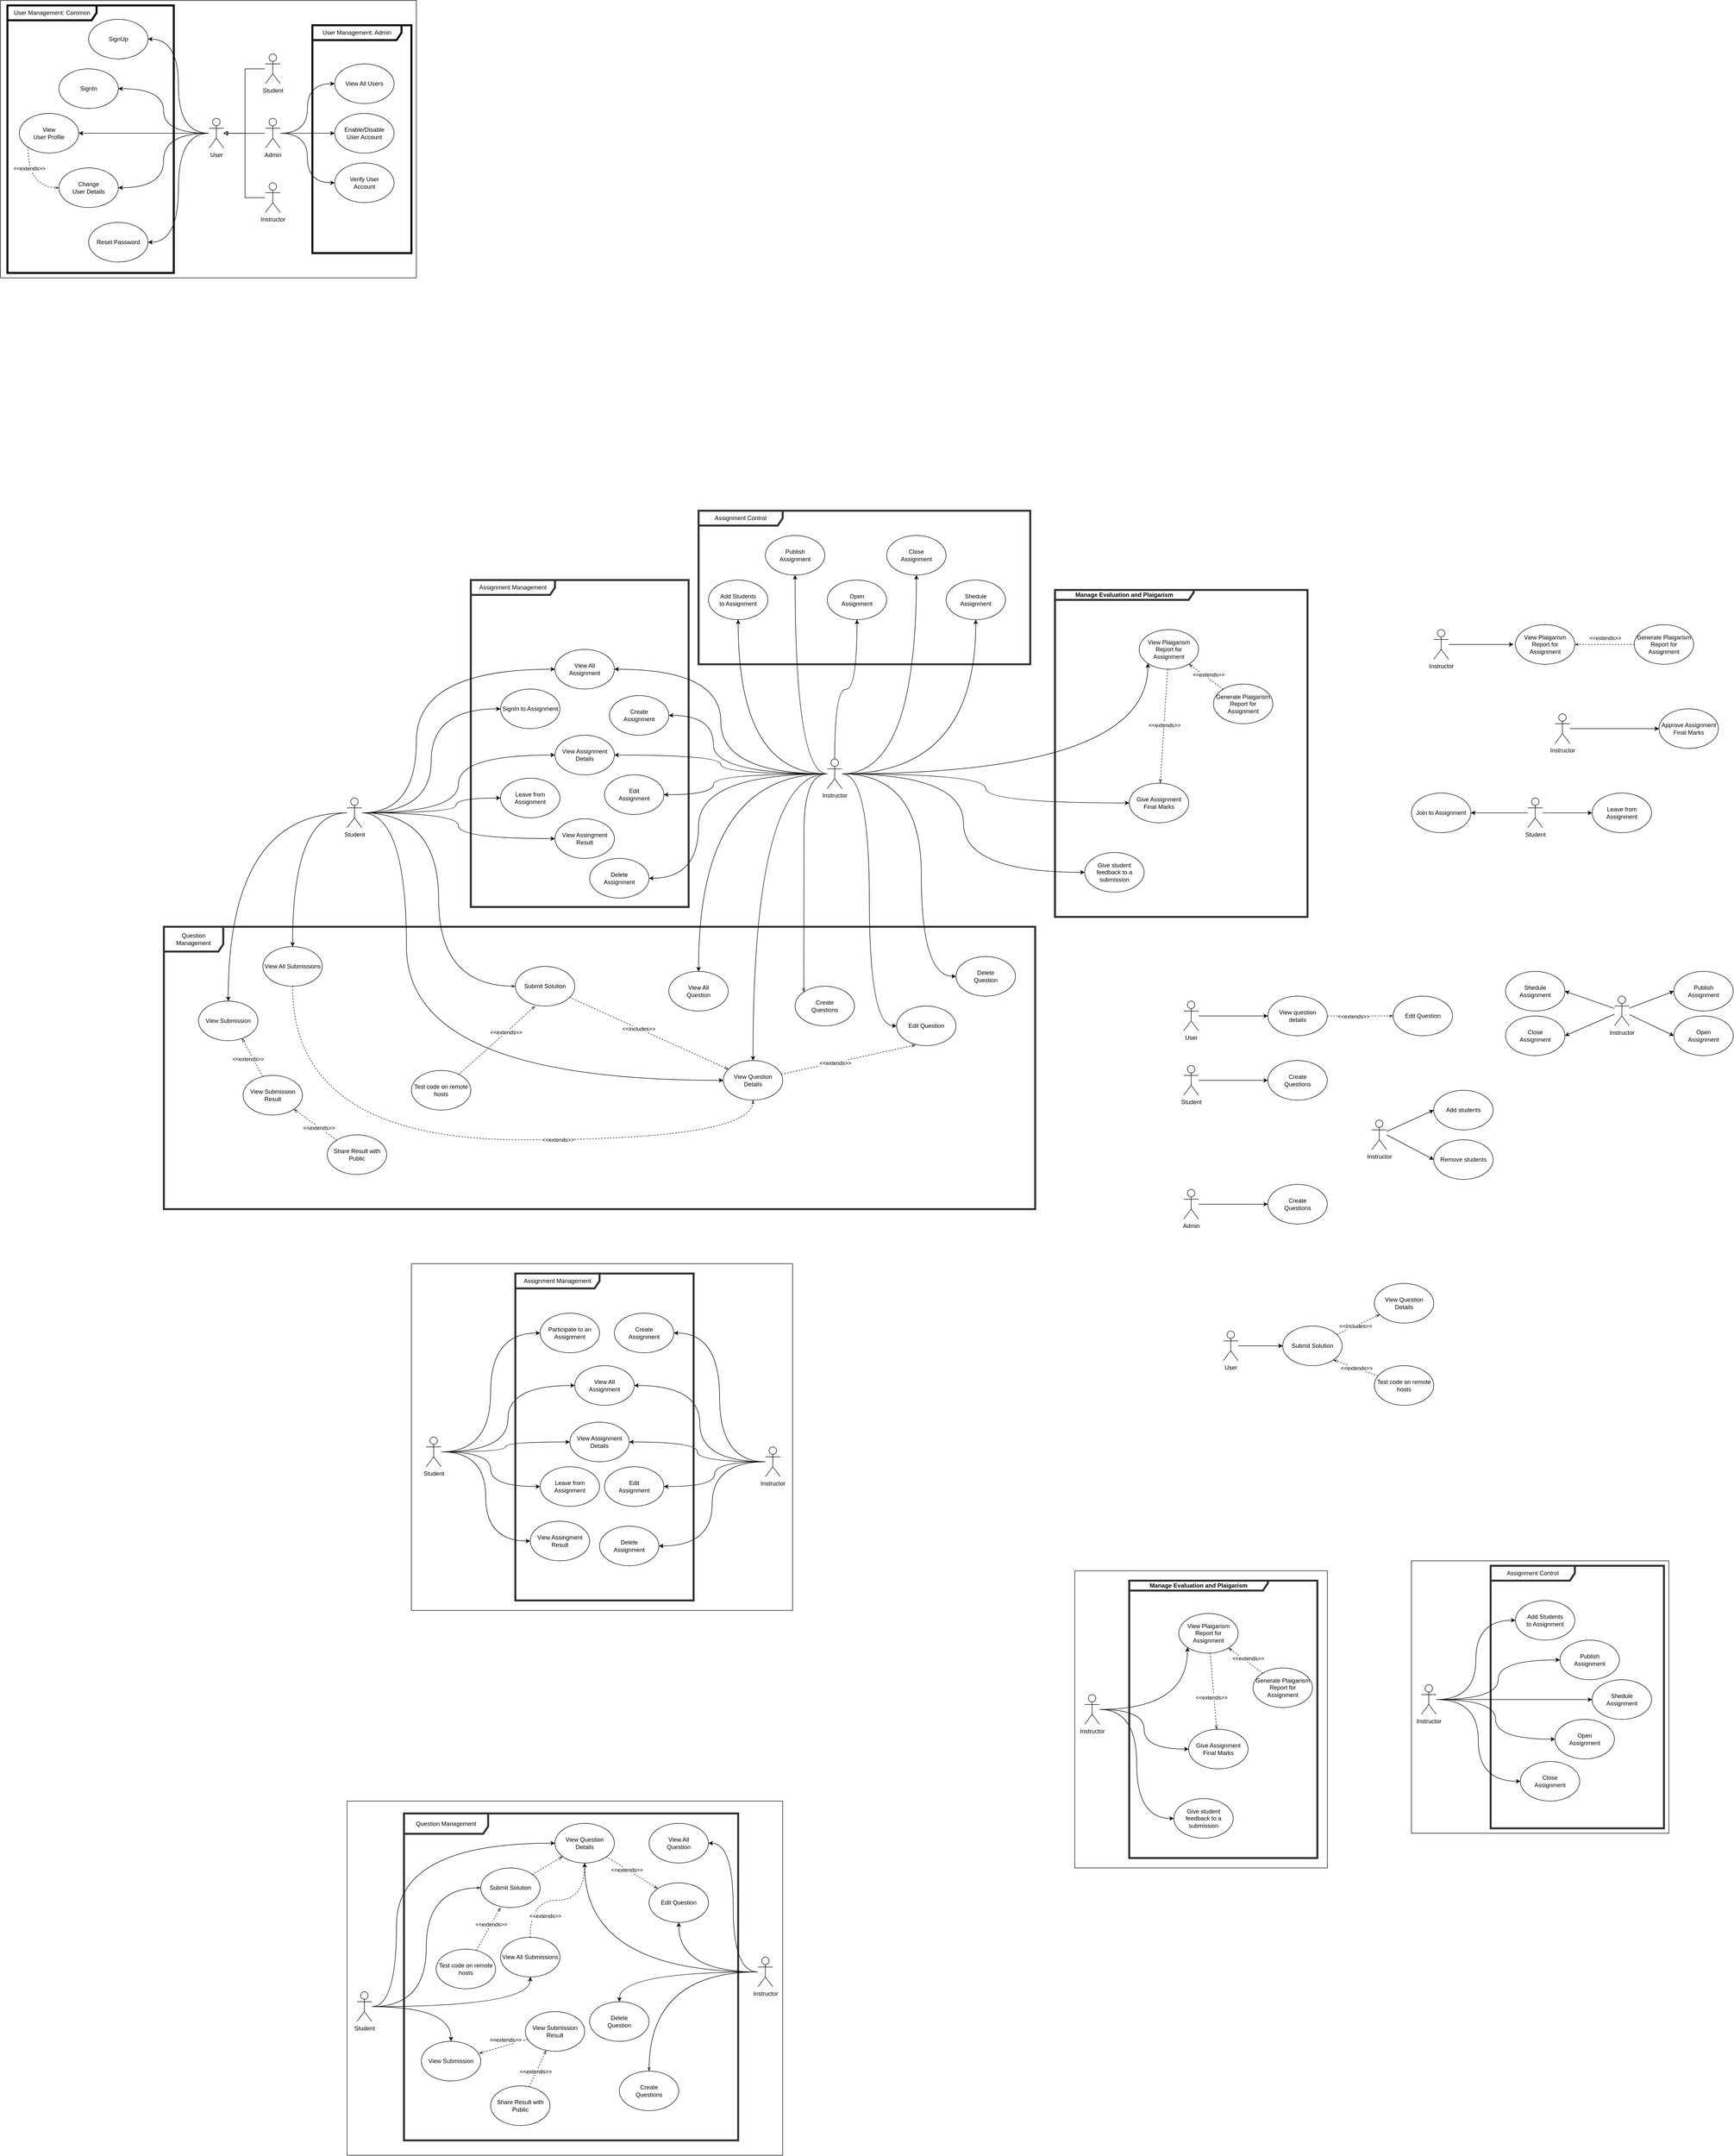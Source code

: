 <mxfile version="14.6.13" type="device"><diagram id="3cUGU1u6pG_o_R58JLAc" name="v1"><mxGraphModel dx="2905" dy="3509" grid="1" gridSize="10" guides="1" tooltips="1" connect="1" arrows="1" fold="1" page="1" pageScale="1" pageWidth="1169" pageHeight="827" math="0" shadow="0"><root><mxCell id="0"/><mxCell id="1" parent="0"/><mxCell id="JEPnBaXlhwpyNHd7x5I1-158" value="&lt;b&gt;Manage Evaluation and Plaigarism&lt;/b&gt;" style="shape=umlFrame;whiteSpace=wrap;html=1;width=280;height=20;strokeWidth=4;swimlaneFillColor=none;strokeColor=#333333;" parent="1" vertex="1"><mxGeometry x="1110" y="-1160" width="510" height="660" as="geometry"/></mxCell><mxCell id="JEPnBaXlhwpyNHd7x5I1-150" value="Assignment Management" style="shape=umlFrame;whiteSpace=wrap;html=1;width=170;height=30;strokeWidth=4;swimlaneFillColor=none;strokeColor=#333333;" parent="1" vertex="1"><mxGeometry x="-70" y="-1180" width="440" height="660" as="geometry"/></mxCell><mxCell id="JEPnBaXlhwpyNHd7x5I1-153" value="Assignment Control" style="shape=umlFrame;whiteSpace=wrap;html=1;width=170;height=30;strokeWidth=4;swimlaneFillColor=none;strokeColor=#333333;fillColor=none;" parent="1" vertex="1"><mxGeometry x="390" y="-1320" width="670" height="310" as="geometry"/></mxCell><mxCell id="JEPnBaXlhwpyNHd7x5I1-149" value="Question Management" style="shape=umlFrame;whiteSpace=wrap;html=1;width=120;height=50;strokeWidth=4;swimlaneFillColor=none;strokeColor=#333333;" parent="1" vertex="1"><mxGeometry x="-690" y="-480" width="1760" height="570" as="geometry"/></mxCell><mxCell id="4" value="Student" style="shape=umlActor;verticalLabelPosition=bottom;verticalAlign=top;html=1;outlineConnect=0;" parent="1" vertex="1"><mxGeometry x="-320" y="-740" width="30" height="60" as="geometry"/></mxCell><mxCell id="7" value="Instructor" style="shape=umlActor;verticalLabelPosition=bottom;verticalAlign=top;html=1;outlineConnect=0;" parent="1" vertex="1"><mxGeometry x="650" y="-818.75" width="30" height="60" as="geometry"/></mxCell><mxCell id="9" value="Create&lt;br&gt;Assignment" style="ellipse;whiteSpace=wrap;html=1;" parent="1" vertex="1"><mxGeometry x="210" y="-946.75" width="120" height="80" as="geometry"/></mxCell><mxCell id="JEPnBaXlhwpyNHd7x5I1-116" style="edgeStyle=orthogonalEdgeStyle;curved=1;rounded=0;orthogonalLoop=1;jettySize=auto;html=1;entryX=1;entryY=0.5;entryDx=0;entryDy=0;" parent="1" source="7" target="9" edge="1"><mxGeometry x="-690" y="-1320" as="geometry"><Array as="points"><mxPoint x="420" y="-789"/><mxPoint x="420" y="-907"/></Array></mxGeometry></mxCell><mxCell id="11" value="Edit&lt;br&gt;Assignment" style="ellipse;whiteSpace=wrap;html=1;" parent="1" vertex="1"><mxGeometry x="200" y="-786.75" width="120" height="80" as="geometry"/></mxCell><mxCell id="JEPnBaXlhwpyNHd7x5I1-122" style="edgeStyle=orthogonalEdgeStyle;curved=1;rounded=0;orthogonalLoop=1;jettySize=auto;html=1;entryX=1;entryY=0.5;entryDx=0;entryDy=0;" parent="1" source="7" target="11" edge="1"><mxGeometry x="-690" y="-1320" as="geometry"><Array as="points"><mxPoint x="420" y="-789"/><mxPoint x="420" y="-747"/></Array></mxGeometry></mxCell><mxCell id="12" value="Create&lt;br&gt;Questions" style="ellipse;whiteSpace=wrap;html=1;" parent="1" vertex="1"><mxGeometry x="585" y="-360" width="120" height="80" as="geometry"/></mxCell><mxCell id="JEPnBaXlhwpyNHd7x5I1-145" style="edgeStyle=orthogonalEdgeStyle;curved=1;rounded=0;orthogonalLoop=1;jettySize=auto;html=1;entryX=0;entryY=0;entryDx=0;entryDy=0;endArrow=openThin;endFill=0;" parent="1" source="7" target="12" edge="1"><mxGeometry x="-690" y="-1320" as="geometry"><Array as="points"><mxPoint x="603" y="-789"/><mxPoint x="603" y="-559"/></Array></mxGeometry></mxCell><mxCell id="13" value="Edit Question" style="ellipse;whiteSpace=wrap;html=1;" parent="1" vertex="1"><mxGeometry x="790" y="-320" width="120" height="80" as="geometry"/></mxCell><mxCell id="JEPnBaXlhwpyNHd7x5I1-108" style="edgeStyle=orthogonalEdgeStyle;curved=1;rounded=0;orthogonalLoop=1;jettySize=auto;html=1;entryX=0;entryY=0.5;entryDx=0;entryDy=0;" parent="1" source="7" target="13" edge="1"><mxGeometry x="-690" y="-1320" as="geometry"/></mxCell><mxCell id="14" value="Delete&lt;br&gt;Question" style="ellipse;whiteSpace=wrap;html=1;" parent="1" vertex="1"><mxGeometry x="910" y="-420" width="120" height="80" as="geometry"/></mxCell><mxCell id="JEPnBaXlhwpyNHd7x5I1-107" style="rounded=0;orthogonalLoop=1;jettySize=auto;html=1;edgeStyle=orthogonalEdgeStyle;curved=1;" parent="1" source="7" target="14" edge="1"><mxGeometry x="-690" y="-1320" as="geometry"><Array as="points"><mxPoint x="840" y="-789"/><mxPoint x="840" y="-380"/></Array></mxGeometry></mxCell><mxCell id="15" value="Add Students&lt;br&gt;to Assignment" style="ellipse;whiteSpace=wrap;html=1;" parent="1" vertex="1"><mxGeometry x="410" y="-1180" width="120" height="80" as="geometry"/></mxCell><mxCell id="JEPnBaXlhwpyNHd7x5I1-95" style="edgeStyle=orthogonalEdgeStyle;curved=1;rounded=0;orthogonalLoop=1;jettySize=auto;html=1;entryX=0.5;entryY=1;entryDx=0;entryDy=0;" parent="1" source="7" target="15" edge="1"><mxGeometry x="-690" y="-1320" as="geometry"/></mxCell><mxCell id="16" value="Publish&lt;br&gt;Assignment" style="ellipse;whiteSpace=wrap;html=1;" parent="1" vertex="1"><mxGeometry x="525" y="-1270" width="120" height="80" as="geometry"/></mxCell><mxCell id="JEPnBaXlhwpyNHd7x5I1-96" style="edgeStyle=orthogonalEdgeStyle;curved=1;rounded=0;orthogonalLoop=1;jettySize=auto;html=1;entryX=0.5;entryY=1;entryDx=0;entryDy=0;" parent="1" source="7" target="16" edge="1"><mxGeometry x="-690" y="-1320" as="geometry"/></mxCell><mxCell id="17" value="View Assignment Details" style="ellipse;whiteSpace=wrap;html=1;" parent="1" vertex="1"><mxGeometry x="100" y="-866.75" width="120" height="80" as="geometry"/></mxCell><mxCell id="JEPnBaXlhwpyNHd7x5I1-89" style="edgeStyle=orthogonalEdgeStyle;curved=1;rounded=0;orthogonalLoop=1;jettySize=auto;html=1;entryX=0;entryY=0.5;entryDx=0;entryDy=0;" parent="1" source="4" target="17" edge="1"><mxGeometry x="-690" y="-1320" as="geometry"/></mxCell><mxCell id="JEPnBaXlhwpyNHd7x5I1-118" style="edgeStyle=orthogonalEdgeStyle;curved=1;rounded=0;orthogonalLoop=1;jettySize=auto;html=1;entryX=1;entryY=0.5;entryDx=0;entryDy=0;" parent="1" source="7" target="17" edge="1"><mxGeometry x="-690" y="-1320" as="geometry"/></mxCell><mxCell id="18" value="View All&lt;br&gt;Assignment" style="ellipse;whiteSpace=wrap;html=1;" parent="1" vertex="1"><mxGeometry x="100" y="-1040" width="120" height="80" as="geometry"/></mxCell><mxCell id="JEPnBaXlhwpyNHd7x5I1-87" style="edgeStyle=orthogonalEdgeStyle;curved=1;rounded=0;orthogonalLoop=1;jettySize=auto;html=1;entryX=0;entryY=0.5;entryDx=0;entryDy=0;" parent="1" source="4" target="18" edge="1"><mxGeometry x="-690" y="-1320" as="geometry"><Array as="points"><mxPoint x="-180" y="-710"/><mxPoint x="-180" y="-1000"/></Array></mxGeometry></mxCell><mxCell id="JEPnBaXlhwpyNHd7x5I1-117" style="edgeStyle=orthogonalEdgeStyle;curved=1;rounded=0;orthogonalLoop=1;jettySize=auto;html=1;entryX=1;entryY=0.5;entryDx=0;entryDy=0;" parent="1" source="7" target="18" edge="1"><mxGeometry x="-690" y="-1320" as="geometry"/></mxCell><mxCell id="JEPnBaXlhwpyNHd7x5I1-147" style="rounded=0;orthogonalLoop=1;jettySize=auto;html=1;entryX=0.321;entryY=0.982;entryDx=0;entryDy=0;entryPerimeter=0;endArrow=openThin;endFill=0;dashed=1;" parent="1" source="19" target="13" edge="1"><mxGeometry x="-690" y="-1320" as="geometry"/></mxCell><mxCell id="JEPnBaXlhwpyNHd7x5I1-148" value="&amp;lt;&amp;lt;extends&amp;gt;&amp;gt;" style="edgeLabel;html=1;align=center;verticalAlign=middle;resizable=0;points=[];" parent="JEPnBaXlhwpyNHd7x5I1-147" vertex="1" connectable="0"><mxGeometry x="-0.203" y="-1" relative="1" as="geometry"><mxPoint as="offset"/></mxGeometry></mxCell><mxCell id="19" value="View Question&lt;br&gt;Details" style="ellipse;whiteSpace=wrap;html=1;" parent="1" vertex="1"><mxGeometry x="440" y="-210" width="120" height="80" as="geometry"/></mxCell><mxCell id="JEPnBaXlhwpyNHd7x5I1-115" style="rounded=0;orthogonalLoop=1;jettySize=auto;html=1;entryX=0;entryY=0.5;entryDx=0;entryDy=0;edgeStyle=orthogonalEdgeStyle;curved=1;" parent="1" source="4" target="19" edge="1"><mxGeometry x="-690" y="-1320" as="geometry"><Array as="points"><mxPoint x="-200" y="-710"/><mxPoint x="-200" y="-170"/></Array></mxGeometry></mxCell><mxCell id="JEPnBaXlhwpyNHd7x5I1-109" style="edgeStyle=orthogonalEdgeStyle;curved=1;rounded=0;orthogonalLoop=1;jettySize=auto;html=1;" parent="1" source="7" target="19" edge="1"><mxGeometry x="-690" y="-1320" as="geometry"/></mxCell><mxCell id="20" value="View All&lt;br&gt;Question" style="ellipse;whiteSpace=wrap;html=1;" parent="1" vertex="1"><mxGeometry x="330" y="-390" width="120" height="80" as="geometry"/></mxCell><mxCell id="JEPnBaXlhwpyNHd7x5I1-105" style="edgeStyle=orthogonalEdgeStyle;curved=1;rounded=0;orthogonalLoop=1;jettySize=auto;html=1;entryX=0.5;entryY=0;entryDx=0;entryDy=0;" parent="1" source="7" target="20" edge="1"><mxGeometry x="-690" y="-1320" as="geometry"/></mxCell><mxCell id="59" value="Close&lt;br&gt;Assignment" style="ellipse;whiteSpace=wrap;html=1;" parent="1" vertex="1"><mxGeometry x="770" y="-1270" width="120" height="80" as="geometry"/></mxCell><mxCell id="JEPnBaXlhwpyNHd7x5I1-98" style="edgeStyle=orthogonalEdgeStyle;curved=1;rounded=0;orthogonalLoop=1;jettySize=auto;html=1;entryX=0.5;entryY=1;entryDx=0;entryDy=0;" parent="1" source="7" target="59" edge="1"><mxGeometry x="-690" y="-1320" as="geometry"/></mxCell><mxCell id="60" value="Delete&lt;br&gt;Assignment" style="ellipse;whiteSpace=wrap;html=1;" parent="1" vertex="1"><mxGeometry x="170" y="-618" width="120" height="80" as="geometry"/></mxCell><mxCell id="JEPnBaXlhwpyNHd7x5I1-121" style="edgeStyle=orthogonalEdgeStyle;curved=1;rounded=0;orthogonalLoop=1;jettySize=auto;html=1;entryX=1;entryY=0.5;entryDx=0;entryDy=0;" parent="1" source="7" target="60" edge="1"><mxGeometry x="-690" y="-1320" as="geometry"><Array as="points"><mxPoint x="390" y="-789"/><mxPoint x="390" y="-578"/></Array></mxGeometry></mxCell><mxCell id="61" value="Open&lt;br&gt;Assignment" style="ellipse;whiteSpace=wrap;html=1;" parent="1" vertex="1"><mxGeometry x="650" y="-1180" width="120" height="80" as="geometry"/></mxCell><mxCell id="JEPnBaXlhwpyNHd7x5I1-97" style="edgeStyle=orthogonalEdgeStyle;curved=1;rounded=0;orthogonalLoop=1;jettySize=auto;html=1;entryX=0.5;entryY=1;entryDx=0;entryDy=0;" parent="1" source="7" target="61" edge="1"><mxGeometry x="-690" y="-1320" as="geometry"/></mxCell><mxCell id="62" value="Shedule&lt;br&gt;Assignment" style="ellipse;whiteSpace=wrap;html=1;" parent="1" vertex="1"><mxGeometry x="890" y="-1180" width="120" height="80" as="geometry"/></mxCell><mxCell id="JEPnBaXlhwpyNHd7x5I1-99" style="edgeStyle=orthogonalEdgeStyle;curved=1;rounded=0;orthogonalLoop=1;jettySize=auto;html=1;entryX=0.5;entryY=1;entryDx=0;entryDy=0;" parent="1" source="7" target="62" edge="1"><mxGeometry x="-690" y="-1320" as="geometry"/></mxCell><mxCell id="63" value="SignIn to Assignment" style="ellipse;whiteSpace=wrap;html=1;" parent="1" vertex="1"><mxGeometry x="-10" y="-960" width="120" height="80" as="geometry"/></mxCell><mxCell id="JEPnBaXlhwpyNHd7x5I1-88" style="edgeStyle=orthogonalEdgeStyle;curved=1;rounded=0;orthogonalLoop=1;jettySize=auto;html=1;entryX=0;entryY=0.5;entryDx=0;entryDy=0;" parent="1" source="4" target="63" edge="1"><mxGeometry x="-690" y="-1320" as="geometry"/></mxCell><mxCell id="67" value="Leave from Assignment" style="ellipse;whiteSpace=wrap;html=1;" parent="1" vertex="1"><mxGeometry x="-10" y="-780" width="120" height="80" as="geometry"/></mxCell><mxCell id="JEPnBaXlhwpyNHd7x5I1-90" style="edgeStyle=orthogonalEdgeStyle;curved=1;rounded=0;orthogonalLoop=1;jettySize=auto;html=1;entryX=0;entryY=0.5;entryDx=0;entryDy=0;" parent="1" source="4" target="67" edge="1"><mxGeometry x="-690" y="-1320" as="geometry"><Array as="points"><mxPoint x="-100" y="-710"/><mxPoint x="-100" y="-740"/></Array></mxGeometry></mxCell><mxCell id="JEPnBaXlhwpyNHd7x5I1-139" style="edgeStyle=none;rounded=0;orthogonalLoop=1;jettySize=auto;html=1;endArrow=openThin;endFill=0;dashed=1;" parent="1" source="69" target="19" edge="1"><mxGeometry x="-690" y="-1320" as="geometry"/></mxCell><mxCell id="JEPnBaXlhwpyNHd7x5I1-140" value="&amp;lt;&amp;lt;includes&amp;gt;&amp;gt;" style="edgeLabel;html=1;align=center;verticalAlign=middle;resizable=0;points=[];" parent="JEPnBaXlhwpyNHd7x5I1-139" vertex="1" connectable="0"><mxGeometry x="-0.124" relative="1" as="geometry"><mxPoint x="-1" as="offset"/></mxGeometry></mxCell><mxCell id="69" value="Submit Solution" style="ellipse;whiteSpace=wrap;html=1;" parent="1" vertex="1"><mxGeometry x="20" y="-400" width="120" height="80" as="geometry"/></mxCell><mxCell id="JEPnBaXlhwpyNHd7x5I1-137" style="edgeStyle=orthogonalEdgeStyle;curved=1;rounded=0;orthogonalLoop=1;jettySize=auto;html=1;entryX=0;entryY=0.5;entryDx=0;entryDy=0;endArrow=openThin;endFill=0;" parent="1" source="4" target="69" edge="1"><mxGeometry x="-690" y="-1320" as="geometry"/></mxCell><mxCell id="70" value="View Submission" style="ellipse;whiteSpace=wrap;html=1;" parent="1" vertex="1"><mxGeometry x="-620" y="-330" width="120" height="80" as="geometry"/></mxCell><mxCell id="JEPnBaXlhwpyNHd7x5I1-125" style="edgeStyle=orthogonalEdgeStyle;curved=1;rounded=0;orthogonalLoop=1;jettySize=auto;html=1;" parent="1" source="4" target="70" edge="1"><mxGeometry x="-690" y="-1320" as="geometry"/></mxCell><mxCell id="JEPnBaXlhwpyNHd7x5I1-135" style="rounded=0;orthogonalLoop=1;jettySize=auto;html=1;entryX=0.5;entryY=1;entryDx=0;entryDy=0;dashed=1;endArrow=openThin;endFill=0;exitX=0.5;exitY=1;exitDx=0;exitDy=0;edgeStyle=orthogonalEdgeStyle;elbow=vertical;curved=1;" parent="1" source="71" target="19" edge="1"><mxGeometry x="-690" y="-1320" as="geometry"><Array as="points"><mxPoint x="-430" y="-50"/><mxPoint x="500" y="-50"/></Array></mxGeometry></mxCell><mxCell id="JEPnBaXlhwpyNHd7x5I1-136" value="&amp;lt;&amp;lt;extends&amp;gt;&amp;gt;" style="edgeLabel;html=1;align=center;verticalAlign=middle;resizable=0;points=[];" parent="JEPnBaXlhwpyNHd7x5I1-135" vertex="1" connectable="0"><mxGeometry x="0.281" relative="1" as="geometry"><mxPoint as="offset"/></mxGeometry></mxCell><mxCell id="71" value="View All Submissions" style="ellipse;whiteSpace=wrap;html=1;" parent="1" vertex="1"><mxGeometry x="-490" y="-440" width="120" height="80" as="geometry"/></mxCell><mxCell id="JEPnBaXlhwpyNHd7x5I1-163" style="edgeStyle=orthogonalEdgeStyle;curved=1;rounded=0;orthogonalLoop=1;jettySize=auto;html=1;endArrow=classic;endFill=1;" parent="1" source="4" target="71" edge="1"><mxGeometry x="-690" y="-1320" as="geometry"/></mxCell><mxCell id="73" value="View Assingment Result" style="ellipse;whiteSpace=wrap;html=1;" parent="1" vertex="1"><mxGeometry x="100" y="-698" width="120" height="80" as="geometry"/></mxCell><mxCell id="JEPnBaXlhwpyNHd7x5I1-91" style="edgeStyle=orthogonalEdgeStyle;curved=1;rounded=0;orthogonalLoop=1;jettySize=auto;html=1;entryX=0;entryY=0.5;entryDx=0;entryDy=0;" parent="1" source="4" target="73" edge="1"><mxGeometry x="-690" y="-1320" as="geometry"/></mxCell><mxCell id="75" value="Give Assignment Final Marks" style="ellipse;whiteSpace=wrap;html=1;" parent="1" vertex="1"><mxGeometry x="1260" y="-770" width="120" height="80" as="geometry"/></mxCell><mxCell id="JEPnBaXlhwpyNHd7x5I1-103" style="edgeStyle=orthogonalEdgeStyle;curved=1;rounded=0;orthogonalLoop=1;jettySize=auto;html=1;entryX=0;entryY=0.5;entryDx=0;entryDy=0;" parent="1" source="7" target="75" edge="1"><mxGeometry x="-690" y="-1320" as="geometry"/></mxCell><mxCell id="JEPnBaXlhwpyNHd7x5I1-154" style="edgeStyle=none;rounded=0;orthogonalLoop=1;jettySize=auto;html=1;dashed=1;endArrow=openThin;endFill=0;" parent="1" source="76" target="75" edge="1"><mxGeometry x="-690" y="-1320" as="geometry"/></mxCell><mxCell id="JEPnBaXlhwpyNHd7x5I1-155" value="&amp;lt;&amp;lt;extends&amp;gt;&amp;gt;" style="edgeLabel;html=1;align=center;verticalAlign=middle;resizable=0;points=[];" parent="JEPnBaXlhwpyNHd7x5I1-154" vertex="1" connectable="0"><mxGeometry x="-0.371" y="-2" relative="1" as="geometry"><mxPoint y="41" as="offset"/></mxGeometry></mxCell><mxCell id="76" value="View Plaigarism Report for Assignment" style="ellipse;whiteSpace=wrap;html=1;" parent="1" vertex="1"><mxGeometry x="1280" y="-1080" width="120" height="80" as="geometry"/></mxCell><mxCell id="JEPnBaXlhwpyNHd7x5I1-102" style="rounded=0;orthogonalLoop=1;jettySize=auto;html=1;entryX=0;entryY=1;entryDx=0;entryDy=0;edgeStyle=orthogonalEdgeStyle;curved=1;" parent="1" source="7" target="76" edge="1"><mxGeometry x="-690" y="-1320" as="geometry"/></mxCell><mxCell id="JEPnBaXlhwpyNHd7x5I1-156" style="edgeStyle=none;rounded=0;orthogonalLoop=1;jettySize=auto;html=1;dashed=1;endArrow=openThin;endFill=0;" parent="1" source="78" target="76" edge="1"><mxGeometry x="-690" y="-1320" as="geometry"/></mxCell><mxCell id="JEPnBaXlhwpyNHd7x5I1-157" value="&amp;lt;&amp;lt;extends&amp;gt;&amp;gt;" style="edgeLabel;html=1;align=center;verticalAlign=middle;resizable=0;points=[];" parent="JEPnBaXlhwpyNHd7x5I1-156" vertex="1" connectable="0"><mxGeometry x="-0.338" y="1" relative="1" as="geometry"><mxPoint x="-6" y="-14" as="offset"/></mxGeometry></mxCell><mxCell id="78" value="Generate Plaigarism Report for Assignment" style="ellipse;whiteSpace=wrap;html=1;" parent="1" vertex="1"><mxGeometry x="1430" y="-970" width="120" height="80" as="geometry"/></mxCell><mxCell id="79" value="Give student feedback to a submission" style="ellipse;whiteSpace=wrap;html=1;" parent="1" vertex="1"><mxGeometry x="1170" y="-630" width="120" height="80" as="geometry"/></mxCell><mxCell id="JEPnBaXlhwpyNHd7x5I1-104" style="edgeStyle=orthogonalEdgeStyle;curved=1;rounded=0;orthogonalLoop=1;jettySize=auto;html=1;entryX=0;entryY=0.5;entryDx=0;entryDy=0;" parent="1" source="7" target="79" edge="1"><mxGeometry x="-690" y="-1320" as="geometry"/></mxCell><mxCell id="JEPnBaXlhwpyNHd7x5I1-129" style="edgeStyle=none;rounded=0;orthogonalLoop=1;jettySize=auto;html=1;entryX=0.733;entryY=0.938;entryDx=0;entryDy=0;entryPerimeter=0;dashed=1;endArrow=openThin;endFill=0;" parent="1" source="JEPnBaXlhwpyNHd7x5I1-126" target="70" edge="1"><mxGeometry x="-690" y="-1320" as="geometry"/></mxCell><mxCell id="JEPnBaXlhwpyNHd7x5I1-130" value="&amp;lt;&amp;lt;extends&amp;gt;&amp;gt;" style="edgeLabel;html=1;align=center;verticalAlign=middle;resizable=0;points=[];" parent="JEPnBaXlhwpyNHd7x5I1-129" vertex="1" connectable="0"><mxGeometry x="-0.334" y="3" relative="1" as="geometry"><mxPoint x="-13" y="-11" as="offset"/></mxGeometry></mxCell><mxCell id="JEPnBaXlhwpyNHd7x5I1-126" value="View Submission&lt;br&gt;Result" style="ellipse;whiteSpace=wrap;html=1;" parent="1" vertex="1"><mxGeometry x="-530" y="-180" width="120" height="80" as="geometry"/></mxCell><mxCell id="JEPnBaXlhwpyNHd7x5I1-131" style="edgeStyle=none;rounded=0;orthogonalLoop=1;jettySize=auto;html=1;entryX=1;entryY=1;entryDx=0;entryDy=0;dashed=1;endArrow=openThin;endFill=0;" parent="1" source="JEPnBaXlhwpyNHd7x5I1-128" target="JEPnBaXlhwpyNHd7x5I1-126" edge="1"><mxGeometry x="-690" y="-1320" as="geometry"/></mxCell><mxCell id="JEPnBaXlhwpyNHd7x5I1-132" value="&amp;lt;&amp;lt;extends&amp;gt;&amp;gt;" style="edgeLabel;html=1;align=center;verticalAlign=middle;resizable=0;points=[];" parent="JEPnBaXlhwpyNHd7x5I1-131" vertex="1" connectable="0"><mxGeometry x="-0.175" y="1" relative="1" as="geometry"><mxPoint as="offset"/></mxGeometry></mxCell><mxCell id="JEPnBaXlhwpyNHd7x5I1-128" value="Share Result with Public" style="ellipse;whiteSpace=wrap;html=1;" parent="1" vertex="1"><mxGeometry x="-360" y="-60" width="120" height="80" as="geometry"/></mxCell><mxCell id="JEPnBaXlhwpyNHd7x5I1-142" style="rounded=0;orthogonalLoop=1;jettySize=auto;html=1;entryX=0.333;entryY=1;entryDx=0;entryDy=0;entryPerimeter=0;dashed=1;endArrow=openThin;endFill=0;" parent="1" source="JEPnBaXlhwpyNHd7x5I1-141" target="69" edge="1"><mxGeometry x="-690" y="-1320" as="geometry"/></mxCell><mxCell id="JEPnBaXlhwpyNHd7x5I1-143" value="&amp;lt;&amp;lt;extends&amp;gt;&amp;gt;" style="edgeLabel;html=1;align=center;verticalAlign=middle;resizable=0;points=[];" parent="JEPnBaXlhwpyNHd7x5I1-142" vertex="1" connectable="0"><mxGeometry x="0.232" relative="1" as="geometry"><mxPoint as="offset"/></mxGeometry></mxCell><mxCell id="JEPnBaXlhwpyNHd7x5I1-141" value="Test code on remote hosts" style="ellipse;whiteSpace=wrap;html=1;" parent="1" vertex="1"><mxGeometry x="-190" y="-190" width="120" height="80" as="geometry"/></mxCell><mxCell id="AdAx819aOF02gAapw-Wo-115" value="View question&lt;br&gt;details" style="ellipse;whiteSpace=wrap;html=1;" parent="1" vertex="1"><mxGeometry x="1540" y="-340" width="120" height="80" as="geometry"/></mxCell><mxCell id="AdAx819aOF02gAapw-Wo-119" style="edgeStyle=orthogonalEdgeStyle;rounded=0;orthogonalLoop=1;jettySize=auto;html=1;entryX=0;entryY=0.5;entryDx=0;entryDy=0;" parent="1" source="AdAx819aOF02gAapw-Wo-116" target="AdAx819aOF02gAapw-Wo-115" edge="1"><mxGeometry relative="1" as="geometry"/></mxCell><mxCell id="AdAx819aOF02gAapw-Wo-116" value="User" style="shape=umlActor;verticalLabelPosition=bottom;verticalAlign=top;html=1;outlineConnect=0;fillColor=none;" parent="1" vertex="1"><mxGeometry x="1370" y="-330" width="30" height="60" as="geometry"/></mxCell><mxCell id="AdAx819aOF02gAapw-Wo-120" value="Create&lt;br&gt;Questions" style="ellipse;whiteSpace=wrap;html=1;" parent="1" vertex="1"><mxGeometry x="1540" y="-210" width="120" height="80" as="geometry"/></mxCell><mxCell id="AdAx819aOF02gAapw-Wo-121" style="edgeStyle=orthogonalEdgeStyle;rounded=0;orthogonalLoop=1;jettySize=auto;html=1;entryX=0;entryY=0.5;entryDx=0;entryDy=0;" parent="1" source="AdAx819aOF02gAapw-Wo-122" target="AdAx819aOF02gAapw-Wo-120" edge="1"><mxGeometry relative="1" as="geometry"/></mxCell><mxCell id="AdAx819aOF02gAapw-Wo-122" value="Student" style="shape=umlActor;verticalLabelPosition=bottom;verticalAlign=top;html=1;outlineConnect=0;fillColor=none;" parent="1" vertex="1"><mxGeometry x="1370" y="-200" width="30" height="60" as="geometry"/></mxCell><mxCell id="AdAx819aOF02gAapw-Wo-141" style="rounded=0;orthogonalLoop=1;jettySize=auto;html=1;entryX=0;entryY=0.5;entryDx=0;entryDy=0;" parent="1" source="AdAx819aOF02gAapw-Wo-125" target="Pln83ehlJWicaagf2Y0F-105" edge="1"><mxGeometry relative="1" as="geometry"><mxPoint x="1875" y="-60" as="targetPoint"/></mxGeometry></mxCell><mxCell id="AdAx819aOF02gAapw-Wo-125" value="Instructor" style="shape=umlActor;verticalLabelPosition=bottom;verticalAlign=top;html=1;outlineConnect=0;fillColor=none;" parent="1" vertex="1"><mxGeometry x="1750" y="-90" width="30" height="60" as="geometry"/></mxCell><mxCell id="AdAx819aOF02gAapw-Wo-133" value="Create&lt;br&gt;Questions" style="ellipse;whiteSpace=wrap;html=1;" parent="1" vertex="1"><mxGeometry x="1540" y="40" width="120" height="80" as="geometry"/></mxCell><mxCell id="AdAx819aOF02gAapw-Wo-134" style="edgeStyle=orthogonalEdgeStyle;rounded=0;orthogonalLoop=1;jettySize=auto;html=1;entryX=0;entryY=0.5;entryDx=0;entryDy=0;" parent="1" source="AdAx819aOF02gAapw-Wo-135" target="AdAx819aOF02gAapw-Wo-133" edge="1"><mxGeometry relative="1" as="geometry"/></mxCell><mxCell id="AdAx819aOF02gAapw-Wo-135" value="Admin" style="shape=umlActor;verticalLabelPosition=bottom;verticalAlign=top;html=1;outlineConnect=0;fillColor=none;" parent="1" vertex="1"><mxGeometry x="1370" y="50" width="30" height="60" as="geometry"/></mxCell><mxCell id="AdAx819aOF02gAapw-Wo-136" value="Edit Question" style="ellipse;whiteSpace=wrap;html=1;" parent="1" vertex="1"><mxGeometry x="1792.91" y="-340" width="120" height="80" as="geometry"/></mxCell><mxCell id="AdAx819aOF02gAapw-Wo-137" style="rounded=0;orthogonalLoop=1;jettySize=auto;html=1;entryX=0;entryY=0.5;entryDx=0;entryDy=0;endArrow=openThin;endFill=0;dashed=1;exitX=1;exitY=0.5;exitDx=0;exitDy=0;" parent="1" source="AdAx819aOF02gAapw-Wo-115" target="AdAx819aOF02gAapw-Wo-136" edge="1"><mxGeometry x="312.91" y="-1340" as="geometry"><mxPoint x="1559.995" y="-202.315" as="sourcePoint"/></mxGeometry></mxCell><mxCell id="AdAx819aOF02gAapw-Wo-138" value="&amp;lt;&amp;lt;extends&amp;gt;&amp;gt;" style="edgeLabel;html=1;align=center;verticalAlign=middle;resizable=0;points=[];" parent="AdAx819aOF02gAapw-Wo-137" vertex="1" connectable="0"><mxGeometry x="-0.203" y="-1" relative="1" as="geometry"><mxPoint as="offset"/></mxGeometry></mxCell><mxCell id="Pln83ehlJWicaagf2Y0F-87" value="Submit Solution" style="ellipse;whiteSpace=wrap;html=1;" parent="1" vertex="1"><mxGeometry x="1570" y="326" width="120" height="80" as="geometry"/></mxCell><mxCell id="Pln83ehlJWicaagf2Y0F-88" style="rounded=0;orthogonalLoop=1;jettySize=auto;html=1;entryX=1;entryY=1;entryDx=0;entryDy=0;dashed=1;endArrow=openThin;endFill=0;" parent="1" source="Pln83ehlJWicaagf2Y0F-90" target="Pln83ehlJWicaagf2Y0F-87" edge="1"><mxGeometry x="860" y="-594" as="geometry"/></mxCell><mxCell id="Pln83ehlJWicaagf2Y0F-89" value="&amp;lt;&amp;lt;extends&amp;gt;&amp;gt;" style="edgeLabel;html=1;align=center;verticalAlign=middle;resizable=0;points=[];" parent="Pln83ehlJWicaagf2Y0F-88" vertex="1" connectable="0"><mxGeometry x="0.232" relative="1" as="geometry"><mxPoint x="12" y="4" as="offset"/></mxGeometry></mxCell><mxCell id="Pln83ehlJWicaagf2Y0F-90" value="Test code on remote hosts" style="ellipse;whiteSpace=wrap;html=1;" parent="1" vertex="1"><mxGeometry x="1755" y="406" width="120" height="80" as="geometry"/></mxCell><mxCell id="Pln83ehlJWicaagf2Y0F-91" style="edgeStyle=none;rounded=0;orthogonalLoop=1;jettySize=auto;html=1;endArrow=openThin;endFill=0;dashed=1;" parent="1" source="Pln83ehlJWicaagf2Y0F-87" target="Pln83ehlJWicaagf2Y0F-93" edge="1"><mxGeometry x="860" y="-594" as="geometry"/></mxCell><mxCell id="Pln83ehlJWicaagf2Y0F-92" value="&amp;lt;&amp;lt;includes&amp;gt;&amp;gt;" style="edgeLabel;html=1;align=center;verticalAlign=middle;resizable=0;points=[];" parent="Pln83ehlJWicaagf2Y0F-91" vertex="1" connectable="0"><mxGeometry x="-0.124" relative="1" as="geometry"><mxPoint x="-1" as="offset"/></mxGeometry></mxCell><mxCell id="Pln83ehlJWicaagf2Y0F-93" value="View Question&lt;br&gt;Details" style="ellipse;whiteSpace=wrap;html=1;" parent="1" vertex="1"><mxGeometry x="1755" y="240" width="120" height="80" as="geometry"/></mxCell><mxCell id="Pln83ehlJWicaagf2Y0F-95" style="edgeStyle=orthogonalEdgeStyle;rounded=0;orthogonalLoop=1;jettySize=auto;html=1;entryX=0;entryY=0.5;entryDx=0;entryDy=0;" parent="1" source="Pln83ehlJWicaagf2Y0F-94" target="Pln83ehlJWicaagf2Y0F-87" edge="1"><mxGeometry relative="1" as="geometry"/></mxCell><mxCell id="Pln83ehlJWicaagf2Y0F-94" value="User" style="shape=umlActor;verticalLabelPosition=bottom;verticalAlign=top;html=1;outlineConnect=0;fillColor=none;" parent="1" vertex="1"><mxGeometry x="1450" y="336" width="30" height="60" as="geometry"/></mxCell><mxCell id="Pln83ehlJWicaagf2Y0F-105" value="Add students" style="ellipse;whiteSpace=wrap;html=1;" parent="1" vertex="1"><mxGeometry x="1875" y="-150" width="120" height="80" as="geometry"/></mxCell><mxCell id="Pln83ehlJWicaagf2Y0F-109" style="rounded=0;orthogonalLoop=1;jettySize=auto;html=1;entryX=0;entryY=0.5;entryDx=0;entryDy=0;" parent="1" target="Pln83ehlJWicaagf2Y0F-110" edge="1"><mxGeometry relative="1" as="geometry"><mxPoint x="1780" y="-60" as="sourcePoint"/><mxPoint x="1885.0" y="-50" as="targetPoint"/></mxGeometry></mxCell><mxCell id="Pln83ehlJWicaagf2Y0F-110" value="Remove students" style="ellipse;whiteSpace=wrap;html=1;" parent="1" vertex="1"><mxGeometry x="1875" y="-50" width="120" height="80" as="geometry"/></mxCell><mxCell id="Pln83ehlJWicaagf2Y0F-111" value="Publish&lt;br&gt;Assignment" style="ellipse;whiteSpace=wrap;html=1;" parent="1" vertex="1"><mxGeometry x="2360" y="-390" width="120" height="80" as="geometry"/></mxCell><mxCell id="Pln83ehlJWicaagf2Y0F-112" value="Open&lt;br&gt;Assignment" style="ellipse;whiteSpace=wrap;html=1;" parent="1" vertex="1"><mxGeometry x="2360" y="-300" width="120" height="80" as="geometry"/></mxCell><mxCell id="Pln83ehlJWicaagf2Y0F-113" value="Close&lt;br&gt;Assignment" style="ellipse;whiteSpace=wrap;html=1;" parent="1" vertex="1"><mxGeometry x="2020" y="-300" width="120" height="80" as="geometry"/></mxCell><mxCell id="Pln83ehlJWicaagf2Y0F-114" value="Shedule&lt;br&gt;Assignment" style="ellipse;whiteSpace=wrap;html=1;" parent="1" vertex="1"><mxGeometry x="2020" y="-390" width="120" height="80" as="geometry"/></mxCell><mxCell id="Pln83ehlJWicaagf2Y0F-116" style="rounded=0;orthogonalLoop=1;jettySize=auto;html=1;entryX=0;entryY=0.5;entryDx=0;entryDy=0;" parent="1" source="Pln83ehlJWicaagf2Y0F-115" target="Pln83ehlJWicaagf2Y0F-111" edge="1"><mxGeometry relative="1" as="geometry"><mxPoint x="2260" y="-291" as="sourcePoint"/></mxGeometry></mxCell><mxCell id="Pln83ehlJWicaagf2Y0F-117" style="edgeStyle=none;rounded=0;orthogonalLoop=1;jettySize=auto;html=1;entryX=0;entryY=0.5;entryDx=0;entryDy=0;" parent="1" source="Pln83ehlJWicaagf2Y0F-115" target="Pln83ehlJWicaagf2Y0F-112" edge="1"><mxGeometry relative="1" as="geometry"/></mxCell><mxCell id="Pln83ehlJWicaagf2Y0F-118" style="edgeStyle=none;rounded=0;orthogonalLoop=1;jettySize=auto;html=1;entryX=1;entryY=0.5;entryDx=0;entryDy=0;" parent="1" source="Pln83ehlJWicaagf2Y0F-115" target="Pln83ehlJWicaagf2Y0F-113" edge="1"><mxGeometry relative="1" as="geometry"/></mxCell><mxCell id="Pln83ehlJWicaagf2Y0F-119" style="edgeStyle=none;rounded=0;orthogonalLoop=1;jettySize=auto;html=1;entryX=1;entryY=0.5;entryDx=0;entryDy=0;" parent="1" source="Pln83ehlJWicaagf2Y0F-115" target="Pln83ehlJWicaagf2Y0F-114" edge="1"><mxGeometry relative="1" as="geometry"/></mxCell><mxCell id="Pln83ehlJWicaagf2Y0F-115" value="Instructor" style="shape=umlActor;verticalLabelPosition=bottom;verticalAlign=top;html=1;outlineConnect=0;fillColor=none;" parent="1" vertex="1"><mxGeometry x="2240" y="-340" width="30" height="60" as="geometry"/></mxCell><mxCell id="Pln83ehlJWicaagf2Y0F-120" value="Join to Assignment" style="ellipse;whiteSpace=wrap;html=1;" parent="1" vertex="1"><mxGeometry x="1830" y="-750" width="120" height="80" as="geometry"/></mxCell><mxCell id="Pln83ehlJWicaagf2Y0F-121" value="Leave from Assignment" style="ellipse;whiteSpace=wrap;html=1;" parent="1" vertex="1"><mxGeometry x="2195" y="-750" width="120" height="80" as="geometry"/></mxCell><mxCell id="Pln83ehlJWicaagf2Y0F-123" style="edgeStyle=none;rounded=0;orthogonalLoop=1;jettySize=auto;html=1;entryX=0;entryY=0.5;entryDx=0;entryDy=0;" parent="1" source="Pln83ehlJWicaagf2Y0F-122" target="Pln83ehlJWicaagf2Y0F-121" edge="1"><mxGeometry relative="1" as="geometry"/></mxCell><mxCell id="Pln83ehlJWicaagf2Y0F-124" style="edgeStyle=none;rounded=0;orthogonalLoop=1;jettySize=auto;html=1;entryX=1;entryY=0.5;entryDx=0;entryDy=0;" parent="1" source="Pln83ehlJWicaagf2Y0F-122" target="Pln83ehlJWicaagf2Y0F-120" edge="1"><mxGeometry relative="1" as="geometry"/></mxCell><mxCell id="Pln83ehlJWicaagf2Y0F-122" value="Student" style="shape=umlActor;verticalLabelPosition=bottom;verticalAlign=top;html=1;outlineConnect=0;fillColor=none;" parent="1" vertex="1"><mxGeometry x="2065" y="-740" width="30" height="60" as="geometry"/></mxCell><mxCell id="Pln83ehlJWicaagf2Y0F-126" value="View Plaigarism Report for Assignment" style="ellipse;whiteSpace=wrap;html=1;" parent="1" vertex="1"><mxGeometry x="2040" y="-1090" width="120" height="80" as="geometry"/></mxCell><mxCell id="Pln83ehlJWicaagf2Y0F-127" style="edgeStyle=none;rounded=0;orthogonalLoop=1;jettySize=auto;html=1;dashed=1;endArrow=openThin;endFill=0;" parent="1" source="Pln83ehlJWicaagf2Y0F-129" target="Pln83ehlJWicaagf2Y0F-126" edge="1"><mxGeometry x="70" y="-1330" as="geometry"/></mxCell><mxCell id="Pln83ehlJWicaagf2Y0F-128" value="&amp;lt;&amp;lt;extends&amp;gt;&amp;gt;" style="edgeLabel;html=1;align=center;verticalAlign=middle;resizable=0;points=[];" parent="Pln83ehlJWicaagf2Y0F-127" vertex="1" connectable="0"><mxGeometry x="-0.338" y="1" relative="1" as="geometry"><mxPoint x="-20" y="-14" as="offset"/></mxGeometry></mxCell><mxCell id="Pln83ehlJWicaagf2Y0F-129" value="Generate Plaigarism Report for Assignment" style="ellipse;whiteSpace=wrap;html=1;" parent="1" vertex="1"><mxGeometry x="2280" y="-1090" width="120" height="80" as="geometry"/></mxCell><mxCell id="Pln83ehlJWicaagf2Y0F-131" style="edgeStyle=none;rounded=0;orthogonalLoop=1;jettySize=auto;html=1;" parent="1" source="Pln83ehlJWicaagf2Y0F-130" edge="1"><mxGeometry relative="1" as="geometry"><mxPoint x="2036" y="-1050" as="targetPoint"/></mxGeometry></mxCell><mxCell id="Pln83ehlJWicaagf2Y0F-130" value="Instructor" style="shape=umlActor;verticalLabelPosition=bottom;verticalAlign=top;html=1;outlineConnect=0;fillColor=none;" parent="1" vertex="1"><mxGeometry x="1875" y="-1080" width="30" height="60" as="geometry"/></mxCell><mxCell id="Pln83ehlJWicaagf2Y0F-132" value="Approve Assignment Final Marks" style="ellipse;whiteSpace=wrap;html=1;" parent="1" vertex="1"><mxGeometry x="2330" y="-920" width="120" height="80" as="geometry"/></mxCell><mxCell id="Pln83ehlJWicaagf2Y0F-134" style="edgeStyle=none;rounded=0;orthogonalLoop=1;jettySize=auto;html=1;entryX=0;entryY=0.5;entryDx=0;entryDy=0;" parent="1" source="Pln83ehlJWicaagf2Y0F-133" target="Pln83ehlJWicaagf2Y0F-132" edge="1"><mxGeometry relative="1" as="geometry"/></mxCell><mxCell id="Pln83ehlJWicaagf2Y0F-133" value="Instructor" style="shape=umlActor;verticalLabelPosition=bottom;verticalAlign=top;html=1;outlineConnect=0;fillColor=none;" parent="1" vertex="1"><mxGeometry x="2120" y="-910" width="30" height="60" as="geometry"/></mxCell><mxCell id="Pln83ehlJWicaagf2Y0F-141" value="" style="rounded=0;whiteSpace=wrap;html=1;fillColor=none;" parent="1" vertex="1"><mxGeometry x="-320" y="1285" width="880" height="715" as="geometry"/></mxCell><mxCell id="7VDbHuOvr_l9vsY96tPY-98" value="Student" style="shape=umlActor;verticalLabelPosition=bottom;verticalAlign=top;html=1;outlineConnect=0;" vertex="1" parent="1"><mxGeometry x="-160" y="550" width="30" height="60" as="geometry"/></mxCell><mxCell id="7VDbHuOvr_l9vsY96tPY-99" value="Instructor" style="shape=umlActor;verticalLabelPosition=bottom;verticalAlign=top;html=1;outlineConnect=0;" vertex="1" parent="1"><mxGeometry x="525" y="570" width="30" height="60" as="geometry"/></mxCell><mxCell id="7VDbHuOvr_l9vsY96tPY-100" value="Create&lt;br&gt;Assignment" style="ellipse;whiteSpace=wrap;html=1;" vertex="1" parent="1"><mxGeometry x="220" y="300" width="120" height="80" as="geometry"/></mxCell><mxCell id="7VDbHuOvr_l9vsY96tPY-101" style="edgeStyle=orthogonalEdgeStyle;curved=1;rounded=0;orthogonalLoop=1;jettySize=auto;html=1;entryX=1;entryY=0.5;entryDx=0;entryDy=0;" edge="1" source="7VDbHuOvr_l9vsY96tPY-99" target="7VDbHuOvr_l9vsY96tPY-100" parent="1"><mxGeometry as="geometry"/></mxCell><mxCell id="7VDbHuOvr_l9vsY96tPY-102" value="Edit&lt;br&gt;Assignment" style="ellipse;whiteSpace=wrap;html=1;" vertex="1" parent="1"><mxGeometry x="200" y="610" width="120" height="80" as="geometry"/></mxCell><mxCell id="7VDbHuOvr_l9vsY96tPY-103" style="edgeStyle=orthogonalEdgeStyle;curved=1;rounded=0;orthogonalLoop=1;jettySize=auto;html=1;entryX=1;entryY=0.5;entryDx=0;entryDy=0;" edge="1" source="7VDbHuOvr_l9vsY96tPY-99" target="7VDbHuOvr_l9vsY96tPY-102" parent="1"><mxGeometry as="geometry"/></mxCell><mxCell id="7VDbHuOvr_l9vsY96tPY-104" value="View Assignment Details" style="ellipse;whiteSpace=wrap;html=1;" vertex="1" parent="1"><mxGeometry x="130" y="520" width="120" height="80" as="geometry"/></mxCell><mxCell id="7VDbHuOvr_l9vsY96tPY-105" style="edgeStyle=orthogonalEdgeStyle;curved=1;rounded=0;orthogonalLoop=1;jettySize=auto;html=1;entryX=0;entryY=0.5;entryDx=0;entryDy=0;" edge="1" source="7VDbHuOvr_l9vsY96tPY-98" target="7VDbHuOvr_l9vsY96tPY-104" parent="1"><mxGeometry as="geometry"/></mxCell><mxCell id="7VDbHuOvr_l9vsY96tPY-106" style="edgeStyle=orthogonalEdgeStyle;curved=1;rounded=0;orthogonalLoop=1;jettySize=auto;html=1;entryX=1;entryY=0.5;entryDx=0;entryDy=0;" edge="1" source="7VDbHuOvr_l9vsY96tPY-99" target="7VDbHuOvr_l9vsY96tPY-104" parent="1"><mxGeometry as="geometry"/></mxCell><mxCell id="7VDbHuOvr_l9vsY96tPY-107" value="View All&lt;br&gt;Assignment" style="ellipse;whiteSpace=wrap;html=1;" vertex="1" parent="1"><mxGeometry x="140" y="406" width="120" height="80" as="geometry"/></mxCell><mxCell id="7VDbHuOvr_l9vsY96tPY-108" style="edgeStyle=orthogonalEdgeStyle;curved=1;rounded=0;orthogonalLoop=1;jettySize=auto;html=1;entryX=0;entryY=0.5;entryDx=0;entryDy=0;" edge="1" source="7VDbHuOvr_l9vsY96tPY-98" target="7VDbHuOvr_l9vsY96tPY-107" parent="1"><mxGeometry as="geometry"/></mxCell><mxCell id="7VDbHuOvr_l9vsY96tPY-109" style="edgeStyle=orthogonalEdgeStyle;curved=1;rounded=0;orthogonalLoop=1;jettySize=auto;html=1;entryX=1;entryY=0.5;entryDx=0;entryDy=0;" edge="1" source="7VDbHuOvr_l9vsY96tPY-99" target="7VDbHuOvr_l9vsY96tPY-107" parent="1"><mxGeometry as="geometry"/></mxCell><mxCell id="7VDbHuOvr_l9vsY96tPY-110" value="Delete&lt;br&gt;Assignment" style="ellipse;whiteSpace=wrap;html=1;" vertex="1" parent="1"><mxGeometry x="190" y="730" width="120" height="80" as="geometry"/></mxCell><mxCell id="7VDbHuOvr_l9vsY96tPY-111" style="edgeStyle=orthogonalEdgeStyle;curved=1;rounded=0;orthogonalLoop=1;jettySize=auto;html=1;entryX=1;entryY=0.5;entryDx=0;entryDy=0;" edge="1" source="7VDbHuOvr_l9vsY96tPY-99" target="7VDbHuOvr_l9vsY96tPY-110" parent="1"><mxGeometry as="geometry"/></mxCell><mxCell id="7VDbHuOvr_l9vsY96tPY-112" value="Participate to an Assignment" style="ellipse;whiteSpace=wrap;html=1;" vertex="1" parent="1"><mxGeometry x="70" y="300" width="120" height="80" as="geometry"/></mxCell><mxCell id="7VDbHuOvr_l9vsY96tPY-113" style="edgeStyle=orthogonalEdgeStyle;curved=1;rounded=0;orthogonalLoop=1;jettySize=auto;html=1;entryX=0;entryY=0.5;entryDx=0;entryDy=0;" edge="1" source="7VDbHuOvr_l9vsY96tPY-98" target="7VDbHuOvr_l9vsY96tPY-112" parent="1"><mxGeometry as="geometry"/></mxCell><mxCell id="7VDbHuOvr_l9vsY96tPY-114" value="Leave from Assignment" style="ellipse;whiteSpace=wrap;html=1;" vertex="1" parent="1"><mxGeometry x="70" y="610" width="120" height="80" as="geometry"/></mxCell><mxCell id="7VDbHuOvr_l9vsY96tPY-115" style="edgeStyle=orthogonalEdgeStyle;curved=1;rounded=0;orthogonalLoop=1;jettySize=auto;html=1;entryX=0;entryY=0.5;entryDx=0;entryDy=0;" edge="1" source="7VDbHuOvr_l9vsY96tPY-98" target="7VDbHuOvr_l9vsY96tPY-114" parent="1"><mxGeometry as="geometry"/></mxCell><mxCell id="7VDbHuOvr_l9vsY96tPY-116" value="View Assingment Result" style="ellipse;whiteSpace=wrap;html=1;" vertex="1" parent="1"><mxGeometry x="50" y="720" width="120" height="80" as="geometry"/></mxCell><mxCell id="7VDbHuOvr_l9vsY96tPY-117" style="edgeStyle=orthogonalEdgeStyle;curved=1;rounded=0;orthogonalLoop=1;jettySize=auto;html=1;entryX=0;entryY=0.5;entryDx=0;entryDy=0;" edge="1" source="7VDbHuOvr_l9vsY96tPY-98" target="7VDbHuOvr_l9vsY96tPY-116" parent="1"><mxGeometry as="geometry"/></mxCell><mxCell id="7VDbHuOvr_l9vsY96tPY-118" value="Assignment Management" style="shape=umlFrame;whiteSpace=wrap;html=1;width=170;height=30;strokeWidth=4;swimlaneFillColor=none;strokeColor=#333333;" vertex="1" parent="1"><mxGeometry x="20" y="220" width="360" height="660" as="geometry"/></mxCell><mxCell id="7VDbHuOvr_l9vsY96tPY-119" value="" style="rounded=0;whiteSpace=wrap;html=1;fillColor=none;" vertex="1" parent="1"><mxGeometry x="-190" y="200" width="770" height="700" as="geometry"/></mxCell><mxCell id="AdAx819aOF02gAapw-Wo-80" value="Question Management" style="shape=umlFrame;whiteSpace=wrap;html=1;width=170;height=41;strokeWidth=4;swimlaneFillColor=none;strokeColor=#333333;" parent="1" vertex="1"><mxGeometry x="-205" y="1310" width="675" height="660" as="geometry"/></mxCell><mxCell id="AdAx819aOF02gAapw-Wo-81" value="Student" style="shape=umlActor;verticalLabelPosition=bottom;verticalAlign=top;html=1;outlineConnect=0;" parent="1" vertex="1"><mxGeometry x="-300" y="1670" width="30" height="60" as="geometry"/></mxCell><mxCell id="AdAx819aOF02gAapw-Wo-82" value="Instructor" style="shape=umlActor;verticalLabelPosition=bottom;verticalAlign=top;html=1;outlineConnect=0;" parent="1" vertex="1"><mxGeometry x="510" y="1600" width="30" height="60" as="geometry"/></mxCell><mxCell id="AdAx819aOF02gAapw-Wo-83" value="Create&lt;br&gt;Questions" style="ellipse;whiteSpace=wrap;html=1;" parent="1" vertex="1"><mxGeometry x="230" y="1830" width="120" height="80" as="geometry"/></mxCell><mxCell id="AdAx819aOF02gAapw-Wo-84" style="edgeStyle=orthogonalEdgeStyle;curved=1;rounded=0;orthogonalLoop=1;jettySize=auto;html=1;endArrow=openThin;endFill=0;" parent="1" source="AdAx819aOF02gAapw-Wo-82" target="AdAx819aOF02gAapw-Wo-83" edge="1"><mxGeometry x="-30" y="-70" as="geometry"><mxPoint x="930" y="1770" as="sourcePoint"/></mxGeometry></mxCell><mxCell id="AdAx819aOF02gAapw-Wo-85" value="Edit Question" style="ellipse;whiteSpace=wrap;html=1;" parent="1" vertex="1"><mxGeometry x="290" y="1450" width="120" height="80" as="geometry"/></mxCell><mxCell id="AdAx819aOF02gAapw-Wo-86" style="edgeStyle=orthogonalEdgeStyle;curved=1;rounded=0;orthogonalLoop=1;jettySize=auto;html=1;" parent="1" source="AdAx819aOF02gAapw-Wo-82" target="AdAx819aOF02gAapw-Wo-85" edge="1"><mxGeometry x="-30" y="-70" as="geometry"/></mxCell><mxCell id="AdAx819aOF02gAapw-Wo-87" value="Delete&lt;br&gt;Question" style="ellipse;whiteSpace=wrap;html=1;" parent="1" vertex="1"><mxGeometry x="170" y="1690" width="120" height="80" as="geometry"/></mxCell><mxCell id="AdAx819aOF02gAapw-Wo-88" style="rounded=0;orthogonalLoop=1;jettySize=auto;html=1;edgeStyle=orthogonalEdgeStyle;curved=1;" parent="1" source="AdAx819aOF02gAapw-Wo-82" target="AdAx819aOF02gAapw-Wo-87" edge="1"><mxGeometry x="-30" y="-70" as="geometry"><mxPoint x="950" y="1680" as="sourcePoint"/></mxGeometry></mxCell><mxCell id="AdAx819aOF02gAapw-Wo-89" style="rounded=0;orthogonalLoop=1;jettySize=auto;html=1;entryX=0;entryY=0;entryDx=0;entryDy=0;endArrow=openThin;endFill=0;dashed=1;" parent="1" source="AdAx819aOF02gAapw-Wo-91" target="AdAx819aOF02gAapw-Wo-85" edge="1"><mxGeometry x="-30" y="-70" as="geometry"/></mxCell><mxCell id="AdAx819aOF02gAapw-Wo-90" value="&amp;lt;&amp;lt;extends&amp;gt;&amp;gt;" style="edgeLabel;html=1;align=center;verticalAlign=middle;resizable=0;points=[];" parent="AdAx819aOF02gAapw-Wo-89" vertex="1" connectable="0"><mxGeometry x="-0.203" y="-1" relative="1" as="geometry"><mxPoint as="offset"/></mxGeometry></mxCell><mxCell id="AdAx819aOF02gAapw-Wo-91" value="View Question&lt;br&gt;Details" style="ellipse;whiteSpace=wrap;html=1;" parent="1" vertex="1"><mxGeometry x="100" y="1330" width="120" height="80" as="geometry"/></mxCell><mxCell id="AdAx819aOF02gAapw-Wo-92" style="rounded=0;orthogonalLoop=1;jettySize=auto;html=1;entryX=0;entryY=0.5;entryDx=0;entryDy=0;edgeStyle=orthogonalEdgeStyle;curved=1;" parent="1" source="AdAx819aOF02gAapw-Wo-81" target="AdAx819aOF02gAapw-Wo-91" edge="1"><mxGeometry x="-30" y="-70" as="geometry"><Array as="points"><mxPoint x="-220" y="1700"/><mxPoint x="-220" y="1370"/></Array><mxPoint x="-450" y="1650" as="sourcePoint"/></mxGeometry></mxCell><mxCell id="AdAx819aOF02gAapw-Wo-93" style="edgeStyle=orthogonalEdgeStyle;curved=1;rounded=0;orthogonalLoop=1;jettySize=auto;html=1;" parent="1" source="AdAx819aOF02gAapw-Wo-82" target="AdAx819aOF02gAapw-Wo-91" edge="1"><mxGeometry x="-30" y="-70" as="geometry"><mxPoint x="920" y="1740" as="sourcePoint"/></mxGeometry></mxCell><mxCell id="AdAx819aOF02gAapw-Wo-94" value="View All&lt;br&gt;Question" style="ellipse;whiteSpace=wrap;html=1;" parent="1" vertex="1"><mxGeometry x="290" y="1330" width="120" height="80" as="geometry"/></mxCell><mxCell id="AdAx819aOF02gAapw-Wo-95" style="edgeStyle=orthogonalEdgeStyle;curved=1;rounded=0;orthogonalLoop=1;jettySize=auto;html=1;entryX=1;entryY=0.5;entryDx=0;entryDy=0;" parent="1" source="AdAx819aOF02gAapw-Wo-82" target="AdAx819aOF02gAapw-Wo-94" edge="1"><mxGeometry x="-30" y="-70" as="geometry"/></mxCell><mxCell id="AdAx819aOF02gAapw-Wo-96" style="edgeStyle=none;rounded=0;orthogonalLoop=1;jettySize=auto;html=1;endArrow=openThin;endFill=0;dashed=1;" parent="1" source="AdAx819aOF02gAapw-Wo-98" target="AdAx819aOF02gAapw-Wo-91" edge="1"><mxGeometry x="-30" y="-70" as="geometry"/></mxCell><mxCell id="AdAx819aOF02gAapw-Wo-98" value="Submit Solution" style="ellipse;whiteSpace=wrap;html=1;" parent="1" vertex="1"><mxGeometry x="-50" y="1420" width="120" height="80" as="geometry"/></mxCell><mxCell id="AdAx819aOF02gAapw-Wo-99" style="edgeStyle=orthogonalEdgeStyle;curved=1;rounded=0;orthogonalLoop=1;jettySize=auto;html=1;entryX=0;entryY=0.5;entryDx=0;entryDy=0;endArrow=openThin;endFill=0;" parent="1" source="AdAx819aOF02gAapw-Wo-81" target="AdAx819aOF02gAapw-Wo-98" edge="1"><mxGeometry x="-30" y="-70" as="geometry"/></mxCell><mxCell id="AdAx819aOF02gAapw-Wo-100" value="View Submission" style="ellipse;whiteSpace=wrap;html=1;" parent="1" vertex="1"><mxGeometry x="-170" y="1770" width="120" height="80" as="geometry"/></mxCell><mxCell id="AdAx819aOF02gAapw-Wo-101" style="edgeStyle=orthogonalEdgeStyle;curved=1;rounded=0;orthogonalLoop=1;jettySize=auto;html=1;" parent="1" source="AdAx819aOF02gAapw-Wo-81" target="AdAx819aOF02gAapw-Wo-100" edge="1"><mxGeometry x="-30" y="-70" as="geometry"/></mxCell><mxCell id="AdAx819aOF02gAapw-Wo-102" style="rounded=0;orthogonalLoop=1;jettySize=auto;html=1;entryX=0.5;entryY=1;entryDx=0;entryDy=0;dashed=1;endArrow=openThin;endFill=0;edgeStyle=orthogonalEdgeStyle;elbow=vertical;curved=1;" parent="1" source="AdAx819aOF02gAapw-Wo-104" target="AdAx819aOF02gAapw-Wo-91" edge="1"><mxGeometry x="-30" y="-70" as="geometry"/></mxCell><mxCell id="Pln83ehlJWicaagf2Y0F-136" value="&amp;lt;&amp;lt;extends&amp;gt;&amp;gt;" style="edgeLabel;html=1;align=center;verticalAlign=middle;resizable=0;points=[];" parent="AdAx819aOF02gAapw-Wo-102" vertex="1" connectable="0"><mxGeometry relative="1" as="geometry"><mxPoint x="-25" y="32" as="offset"/></mxGeometry></mxCell><mxCell id="AdAx819aOF02gAapw-Wo-104" value="View All Submissions" style="ellipse;whiteSpace=wrap;html=1;" parent="1" vertex="1"><mxGeometry x="-10" y="1560" width="120" height="80" as="geometry"/></mxCell><mxCell id="AdAx819aOF02gAapw-Wo-105" style="edgeStyle=orthogonalEdgeStyle;curved=1;rounded=0;orthogonalLoop=1;jettySize=auto;html=1;endArrow=classic;endFill=1;" parent="1" source="AdAx819aOF02gAapw-Wo-81" target="AdAx819aOF02gAapw-Wo-104" edge="1"><mxGeometry x="-30" y="-70" as="geometry"/></mxCell><mxCell id="AdAx819aOF02gAapw-Wo-106" style="edgeStyle=none;rounded=0;orthogonalLoop=1;jettySize=auto;html=1;entryX=0.973;entryY=0.305;entryDx=0;entryDy=0;entryPerimeter=0;dashed=1;endArrow=openThin;endFill=0;" parent="1" source="AdAx819aOF02gAapw-Wo-108" target="AdAx819aOF02gAapw-Wo-100" edge="1"><mxGeometry x="-30" y="-70" as="geometry"/></mxCell><mxCell id="AdAx819aOF02gAapw-Wo-107" value="&amp;lt;&amp;lt;extends&amp;gt;&amp;gt;" style="edgeLabel;html=1;align=center;verticalAlign=middle;resizable=0;points=[];" parent="AdAx819aOF02gAapw-Wo-106" vertex="1" connectable="0"><mxGeometry x="-0.334" y="3" relative="1" as="geometry"><mxPoint x="-13" y="-11" as="offset"/></mxGeometry></mxCell><mxCell id="AdAx819aOF02gAapw-Wo-108" value="View Submission&lt;br&gt;Result" style="ellipse;whiteSpace=wrap;html=1;" parent="1" vertex="1"><mxGeometry x="40" y="1710.0" width="120" height="80" as="geometry"/></mxCell><mxCell id="AdAx819aOF02gAapw-Wo-109" style="edgeStyle=none;rounded=0;orthogonalLoop=1;jettySize=auto;html=1;dashed=1;endArrow=openThin;endFill=0;" parent="1" source="AdAx819aOF02gAapw-Wo-111" target="AdAx819aOF02gAapw-Wo-108" edge="1"><mxGeometry x="-30" y="-70" as="geometry"><mxPoint x="-96" y="1921.38" as="targetPoint"/></mxGeometry></mxCell><mxCell id="AdAx819aOF02gAapw-Wo-110" value="&amp;lt;&amp;lt;extends&amp;gt;&amp;gt;" style="edgeLabel;html=1;align=center;verticalAlign=middle;resizable=0;points=[];" parent="AdAx819aOF02gAapw-Wo-109" vertex="1" connectable="0"><mxGeometry x="-0.175" y="1" relative="1" as="geometry"><mxPoint as="offset"/></mxGeometry></mxCell><mxCell id="AdAx819aOF02gAapw-Wo-111" value="Share Result with Public" style="ellipse;whiteSpace=wrap;html=1;" parent="1" vertex="1"><mxGeometry x="-30" y="1860.0" width="120" height="80" as="geometry"/></mxCell><mxCell id="AdAx819aOF02gAapw-Wo-112" style="rounded=0;orthogonalLoop=1;jettySize=auto;html=1;entryX=0.333;entryY=1;entryDx=0;entryDy=0;entryPerimeter=0;dashed=1;endArrow=openThin;endFill=0;" parent="1" source="AdAx819aOF02gAapw-Wo-114" target="AdAx819aOF02gAapw-Wo-98" edge="1"><mxGeometry x="-30" y="-70" as="geometry"/></mxCell><mxCell id="AdAx819aOF02gAapw-Wo-113" value="&amp;lt;&amp;lt;extends&amp;gt;&amp;gt;" style="edgeLabel;html=1;align=center;verticalAlign=middle;resizable=0;points=[];" parent="AdAx819aOF02gAapw-Wo-112" vertex="1" connectable="0"><mxGeometry x="0.232" relative="1" as="geometry"><mxPoint as="offset"/></mxGeometry></mxCell><mxCell id="AdAx819aOF02gAapw-Wo-114" value="Test code on remote hosts" style="ellipse;whiteSpace=wrap;html=1;" parent="1" vertex="1"><mxGeometry x="-140" y="1584" width="120" height="80" as="geometry"/></mxCell><mxCell id="7VDbHuOvr_l9vsY96tPY-120" value="Instructor" style="shape=umlActor;verticalLabelPosition=bottom;verticalAlign=top;html=1;outlineConnect=0;" vertex="1" parent="1"><mxGeometry x="1170" y="1070" width="30" height="60" as="geometry"/></mxCell><mxCell id="7VDbHuOvr_l9vsY96tPY-121" value="Give Assignment Final Marks" style="ellipse;whiteSpace=wrap;html=1;" vertex="1" parent="1"><mxGeometry x="1380" y="1140" width="120" height="80" as="geometry"/></mxCell><mxCell id="7VDbHuOvr_l9vsY96tPY-122" style="edgeStyle=orthogonalEdgeStyle;curved=1;rounded=0;orthogonalLoop=1;jettySize=auto;html=1;entryX=0;entryY=0.5;entryDx=0;entryDy=0;" edge="1" source="7VDbHuOvr_l9vsY96tPY-120" target="7VDbHuOvr_l9vsY96tPY-121" parent="1"><mxGeometry x="-350" y="640" as="geometry"/></mxCell><mxCell id="7VDbHuOvr_l9vsY96tPY-123" style="edgeStyle=none;rounded=0;orthogonalLoop=1;jettySize=auto;html=1;dashed=1;endArrow=openThin;endFill=0;" edge="1" source="7VDbHuOvr_l9vsY96tPY-125" target="7VDbHuOvr_l9vsY96tPY-121" parent="1"><mxGeometry x="-610" y="666.25" as="geometry"/></mxCell><mxCell id="7VDbHuOvr_l9vsY96tPY-124" value="&amp;lt;&amp;lt;extends&amp;gt;&amp;gt;" style="edgeLabel;html=1;align=center;verticalAlign=middle;resizable=0;points=[];" vertex="1" connectable="0" parent="7VDbHuOvr_l9vsY96tPY-123"><mxGeometry x="-0.371" y="-2" relative="1" as="geometry"><mxPoint y="41" as="offset"/></mxGeometry></mxCell><mxCell id="7VDbHuOvr_l9vsY96tPY-125" value="View Plaigarism Report for Assignment" style="ellipse;whiteSpace=wrap;html=1;" vertex="1" parent="1"><mxGeometry x="1360" y="906.25" width="120" height="80" as="geometry"/></mxCell><mxCell id="7VDbHuOvr_l9vsY96tPY-126" style="rounded=0;orthogonalLoop=1;jettySize=auto;html=1;entryX=0;entryY=1;entryDx=0;entryDy=0;edgeStyle=orthogonalEdgeStyle;curved=1;" edge="1" source="7VDbHuOvr_l9vsY96tPY-120" target="7VDbHuOvr_l9vsY96tPY-125" parent="1"><mxGeometry x="-350" y="640" as="geometry"/></mxCell><mxCell id="7VDbHuOvr_l9vsY96tPY-127" style="edgeStyle=none;rounded=0;orthogonalLoop=1;jettySize=auto;html=1;dashed=1;endArrow=openThin;endFill=0;" edge="1" source="7VDbHuOvr_l9vsY96tPY-129" target="7VDbHuOvr_l9vsY96tPY-125" parent="1"><mxGeometry x="-610" y="666.25" as="geometry"/></mxCell><mxCell id="7VDbHuOvr_l9vsY96tPY-128" value="&amp;lt;&amp;lt;extends&amp;gt;&amp;gt;" style="edgeLabel;html=1;align=center;verticalAlign=middle;resizable=0;points=[];" vertex="1" connectable="0" parent="7VDbHuOvr_l9vsY96tPY-127"><mxGeometry x="-0.338" y="1" relative="1" as="geometry"><mxPoint x="-6" y="-14" as="offset"/></mxGeometry></mxCell><mxCell id="7VDbHuOvr_l9vsY96tPY-129" value="Generate Plaigarism Report for Assignment" style="ellipse;whiteSpace=wrap;html=1;" vertex="1" parent="1"><mxGeometry x="1510" y="1016.25" width="120" height="80" as="geometry"/></mxCell><mxCell id="7VDbHuOvr_l9vsY96tPY-130" value="Give student feedback to a submission" style="ellipse;whiteSpace=wrap;html=1;" vertex="1" parent="1"><mxGeometry x="1350" y="1280" width="120" height="80" as="geometry"/></mxCell><mxCell id="7VDbHuOvr_l9vsY96tPY-131" style="edgeStyle=orthogonalEdgeStyle;curved=1;rounded=0;orthogonalLoop=1;jettySize=auto;html=1;entryX=0;entryY=0.5;entryDx=0;entryDy=0;" edge="1" source="7VDbHuOvr_l9vsY96tPY-120" target="7VDbHuOvr_l9vsY96tPY-130" parent="1"><mxGeometry x="-350" y="640" as="geometry"/></mxCell><mxCell id="7VDbHuOvr_l9vsY96tPY-132" value="&lt;b&gt;Manage Evaluation and Plaigarism&lt;/b&gt;" style="shape=umlFrame;whiteSpace=wrap;html=1;width=280;height=20;strokeWidth=4;swimlaneFillColor=none;strokeColor=#333333;" vertex="1" parent="1"><mxGeometry x="1260" y="840" width="380" height="560" as="geometry"/></mxCell><mxCell id="7VDbHuOvr_l9vsY96tPY-134" value="" style="rounded=0;whiteSpace=wrap;html=1;fillColor=none;" vertex="1" parent="1"><mxGeometry x="1150" y="820" width="510" height="600" as="geometry"/></mxCell><mxCell id="7VDbHuOvr_l9vsY96tPY-135" value="Assignment Control" style="shape=umlFrame;whiteSpace=wrap;html=1;width=170;height=30;strokeWidth=4;swimlaneFillColor=none;strokeColor=#333333;fillColor=none;" vertex="1" parent="1"><mxGeometry x="1990" y="810" width="350" height="530" as="geometry"/></mxCell><mxCell id="7VDbHuOvr_l9vsY96tPY-136" value="Instructor" style="shape=umlActor;verticalLabelPosition=bottom;verticalAlign=top;html=1;outlineConnect=0;" vertex="1" parent="1"><mxGeometry x="1850" y="1050" width="30" height="60" as="geometry"/></mxCell><mxCell id="7VDbHuOvr_l9vsY96tPY-137" value="Add Students&lt;br&gt;to Assignment" style="ellipse;whiteSpace=wrap;html=1;" vertex="1" parent="1"><mxGeometry x="2040" y="880" width="120" height="80" as="geometry"/></mxCell><mxCell id="7VDbHuOvr_l9vsY96tPY-138" style="edgeStyle=orthogonalEdgeStyle;curved=1;rounded=0;orthogonalLoop=1;jettySize=auto;html=1;entryX=0;entryY=0.5;entryDx=0;entryDy=0;" edge="1" source="7VDbHuOvr_l9vsY96tPY-136" target="7VDbHuOvr_l9vsY96tPY-137" parent="1"><mxGeometry as="geometry"/></mxCell><mxCell id="7VDbHuOvr_l9vsY96tPY-139" value="Publish&lt;br&gt;Assignment" style="ellipse;whiteSpace=wrap;html=1;" vertex="1" parent="1"><mxGeometry x="2130" y="960" width="120" height="80" as="geometry"/></mxCell><mxCell id="7VDbHuOvr_l9vsY96tPY-140" style="edgeStyle=orthogonalEdgeStyle;curved=1;rounded=0;orthogonalLoop=1;jettySize=auto;html=1;entryX=0;entryY=0.5;entryDx=0;entryDy=0;" edge="1" source="7VDbHuOvr_l9vsY96tPY-136" target="7VDbHuOvr_l9vsY96tPY-139" parent="1"><mxGeometry as="geometry"/></mxCell><mxCell id="7VDbHuOvr_l9vsY96tPY-141" value="Close&lt;br&gt;Assignment" style="ellipse;whiteSpace=wrap;html=1;" vertex="1" parent="1"><mxGeometry x="2050" y="1205" width="120" height="80" as="geometry"/></mxCell><mxCell id="7VDbHuOvr_l9vsY96tPY-142" style="edgeStyle=orthogonalEdgeStyle;curved=1;rounded=0;orthogonalLoop=1;jettySize=auto;html=1;entryX=0;entryY=0.5;entryDx=0;entryDy=0;" edge="1" source="7VDbHuOvr_l9vsY96tPY-136" target="7VDbHuOvr_l9vsY96tPY-141" parent="1"><mxGeometry as="geometry"/></mxCell><mxCell id="7VDbHuOvr_l9vsY96tPY-143" value="Open&lt;br&gt;Assignment" style="ellipse;whiteSpace=wrap;html=1;" vertex="1" parent="1"><mxGeometry x="2120" y="1120" width="120" height="80" as="geometry"/></mxCell><mxCell id="7VDbHuOvr_l9vsY96tPY-144" style="edgeStyle=orthogonalEdgeStyle;curved=1;rounded=0;orthogonalLoop=1;jettySize=auto;html=1;entryX=0;entryY=0.5;entryDx=0;entryDy=0;" edge="1" source="7VDbHuOvr_l9vsY96tPY-136" target="7VDbHuOvr_l9vsY96tPY-143" parent="1"><mxGeometry as="geometry"/></mxCell><mxCell id="7VDbHuOvr_l9vsY96tPY-145" value="Shedule&lt;br&gt;Assignment" style="ellipse;whiteSpace=wrap;html=1;" vertex="1" parent="1"><mxGeometry x="2195" y="1040" width="120" height="80" as="geometry"/></mxCell><mxCell id="7VDbHuOvr_l9vsY96tPY-146" style="edgeStyle=orthogonalEdgeStyle;curved=1;rounded=0;orthogonalLoop=1;jettySize=auto;html=1;" edge="1" source="7VDbHuOvr_l9vsY96tPY-136" target="7VDbHuOvr_l9vsY96tPY-145" parent="1"><mxGeometry as="geometry"/></mxCell><mxCell id="7VDbHuOvr_l9vsY96tPY-147" value="" style="rounded=0;whiteSpace=wrap;html=1;fillColor=none;" vertex="1" parent="1"><mxGeometry x="1830" y="800" width="520" height="550" as="geometry"/></mxCell><mxCell id="2" value="SignUp" style="ellipse;whiteSpace=wrap;html=1;" parent="1" vertex="1"><mxGeometry x="-842" y="-2312" width="120" height="80" as="geometry"/></mxCell><mxCell id="30" style="edgeStyle=orthogonalEdgeStyle;curved=1;rounded=0;orthogonalLoop=1;jettySize=auto;html=1;entryX=1;entryY=0.5;entryDx=0;entryDy=0;" parent="1" source="5" target="2" edge="1"><mxGeometry x="-1126" y="-2342" as="geometry"/></mxCell><mxCell id="5" value="User" style="shape=umlActor;verticalLabelPosition=bottom;verticalAlign=top;html=1;outlineConnect=0;" parent="1" vertex="1"><mxGeometry x="-599" y="-2112" width="30" height="60" as="geometry"/></mxCell><mxCell id="8" value="SignIn" style="ellipse;whiteSpace=wrap;html=1;" parent="1" vertex="1"><mxGeometry x="-902" y="-2212" width="120" height="80" as="geometry"/></mxCell><mxCell id="31" style="edgeStyle=orthogonalEdgeStyle;curved=1;rounded=0;orthogonalLoop=1;jettySize=auto;html=1;entryX=1;entryY=0.5;entryDx=0;entryDy=0;" parent="1" source="5" target="8" edge="1"><mxGeometry x="-1126" y="-2342" as="geometry"/></mxCell><mxCell id="27" value="Change&lt;br&gt;User Details" style="ellipse;whiteSpace=wrap;html=1;" parent="1" vertex="1"><mxGeometry x="-902" y="-2012" width="120" height="80" as="geometry"/></mxCell><mxCell id="33" style="edgeStyle=orthogonalEdgeStyle;curved=1;rounded=0;orthogonalLoop=1;jettySize=auto;html=1;entryX=1;entryY=0.5;entryDx=0;entryDy=0;" parent="1" source="5" target="27" edge="1"><mxGeometry x="-1126" y="-2342" as="geometry"/></mxCell><mxCell id="28" value="Reset Password" style="ellipse;whiteSpace=wrap;html=1;" parent="1" vertex="1"><mxGeometry x="-842" y="-1902" width="120" height="80" as="geometry"/></mxCell><mxCell id="34" style="edgeStyle=orthogonalEdgeStyle;curved=1;rounded=0;orthogonalLoop=1;jettySize=auto;html=1;entryX=1;entryY=0.5;entryDx=0;entryDy=0;" parent="1" source="5" target="28" edge="1"><mxGeometry x="-1126" y="-2342" as="geometry"/></mxCell><mxCell id="29" value="View&lt;br&gt;User Profile" style="ellipse;whiteSpace=wrap;html=1;" parent="1" vertex="1"><mxGeometry x="-982" y="-2122" width="120" height="80" as="geometry"/></mxCell><mxCell id="32" style="edgeStyle=orthogonalEdgeStyle;curved=1;rounded=0;orthogonalLoop=1;jettySize=auto;html=1;entryX=1;entryY=0.5;entryDx=0;entryDy=0;" parent="1" source="5" target="29" edge="1"><mxGeometry x="-1126" y="-2342" as="geometry"/></mxCell><mxCell id="47" style="edgeStyle=orthogonalEdgeStyle;curved=1;rounded=0;orthogonalLoop=1;jettySize=auto;html=1;entryX=0;entryY=1;entryDx=0;entryDy=0;dashed=1;startArrow=openThin;startFill=0;endArrow=none;endFill=0;exitX=0;exitY=0.5;exitDx=0;exitDy=0;" parent="1" source="27" target="29" edge="1"><mxGeometry x="-1022" y="-2342" as="geometry"/></mxCell><mxCell id="54" value="&amp;lt;&amp;lt;extends&amp;gt;&amp;gt;" style="edgeLabel;html=1;align=center;verticalAlign=middle;resizable=0;points=[];" parent="47" vertex="1" connectable="0"><mxGeometry x="0.362" y="-7" relative="1" as="geometry"><mxPoint x="-5" y="-4" as="offset"/></mxGeometry></mxCell><mxCell id="35" value="Enable/Disable&lt;br&gt;User Account" style="ellipse;whiteSpace=wrap;html=1;" parent="1" vertex="1"><mxGeometry x="-345" y="-2122" width="120" height="80" as="geometry"/></mxCell><mxCell id="36" value="View All Users" style="ellipse;whiteSpace=wrap;html=1;" parent="1" vertex="1"><mxGeometry x="-345" y="-2222" width="120" height="80" as="geometry"/></mxCell><mxCell id="37" value="Verify User&lt;br&gt;Account" style="ellipse;whiteSpace=wrap;html=1;" parent="1" vertex="1"><mxGeometry x="-345" y="-2022" width="120" height="80" as="geometry"/></mxCell><mxCell id="44" style="edgeStyle=orthogonalEdgeStyle;curved=1;rounded=0;orthogonalLoop=1;jettySize=auto;html=1;entryX=0;entryY=0.5;entryDx=0;entryDy=0;" parent="1" source="38" target="36" edge="1"><mxGeometry x="-1126" y="-2342" as="geometry"/></mxCell><mxCell id="45" style="edgeStyle=orthogonalEdgeStyle;curved=1;rounded=0;orthogonalLoop=1;jettySize=auto;html=1;entryX=0;entryY=0.5;entryDx=0;entryDy=0;" parent="1" source="38" target="35" edge="1"><mxGeometry x="-1126" y="-2342" as="geometry"/></mxCell><mxCell id="46" style="edgeStyle=orthogonalEdgeStyle;curved=1;rounded=0;orthogonalLoop=1;jettySize=auto;html=1;entryX=0;entryY=0.5;entryDx=0;entryDy=0;" parent="1" source="38" target="37" edge="1"><mxGeometry x="-1126" y="-2342" as="geometry"/></mxCell><mxCell id="55" style="edgeStyle=orthogonalEdgeStyle;curved=1;rounded=0;orthogonalLoop=1;jettySize=auto;html=1;startArrow=none;startFill=0;endArrow=block;endFill=0;" parent="1" target="5" edge="1"><mxGeometry x="-1086" y="-2342" as="geometry"><mxPoint x="-576.0" y="-2082" as="targetPoint"/><mxPoint x="-486" y="-2082" as="sourcePoint"/></mxGeometry></mxCell><mxCell id="38" value="Admin" style="shape=umlActor;verticalLabelPosition=bottom;verticalAlign=top;html=1;outlineConnect=0;" parent="1" vertex="1"><mxGeometry x="-485" y="-2112" width="30" height="60" as="geometry"/></mxCell><mxCell id="56" style="edgeStyle=orthogonalEdgeStyle;rounded=0;orthogonalLoop=1;jettySize=auto;html=1;startArrow=none;startFill=0;endArrow=block;endFill=0;" parent="1" edge="1"><mxGeometry x="-1086" y="-2342" as="geometry"><mxPoint x="-570" y="-2082" as="targetPoint"/><mxPoint x="-486" y="-2212" as="sourcePoint"/><Array as="points"><mxPoint x="-486" y="-2212"/><mxPoint x="-526" y="-2212"/><mxPoint x="-526" y="-2082"/></Array></mxGeometry></mxCell><mxCell id="41" value="Student" style="shape=umlActor;verticalLabelPosition=bottom;verticalAlign=top;html=1;outlineConnect=0;" parent="1" vertex="1"><mxGeometry x="-485" y="-2242" width="30" height="60" as="geometry"/></mxCell><mxCell id="57" style="edgeStyle=orthogonalEdgeStyle;rounded=0;orthogonalLoop=1;jettySize=auto;html=1;startArrow=none;startFill=0;endArrow=block;endFill=0;" parent="1" edge="1"><mxGeometry x="-1086" y="-2342" as="geometry"><mxPoint x="-570" y="-2082" as="targetPoint"/><mxPoint x="-486" y="-1952" as="sourcePoint"/><Array as="points"><mxPoint x="-526" y="-2082"/></Array></mxGeometry></mxCell><mxCell id="42" value="Instructor" style="shape=umlActor;verticalLabelPosition=bottom;verticalAlign=top;html=1;outlineConnect=0;" parent="1" vertex="1"><mxGeometry x="-485" y="-1982" width="30" height="60" as="geometry"/></mxCell><mxCell id="JEPnBaXlhwpyNHd7x5I1-165" value="User Management: Admin" style="shape=umlFrame;whiteSpace=wrap;html=1;strokeColor=#000000;strokeWidth=4;fillColor=none;width=180;height=30;" parent="1" vertex="1"><mxGeometry x="-390" y="-2300" width="200" height="460" as="geometry"/></mxCell><mxCell id="7VDbHuOvr_l9vsY96tPY-148" value="User Management: Common" style="shape=umlFrame;whiteSpace=wrap;html=1;strokeColor=#000000;strokeWidth=4;fillColor=none;width=180;height=30;" vertex="1" parent="1"><mxGeometry x="-1006" y="-2340" width="336" height="540" as="geometry"/></mxCell><mxCell id="7VDbHuOvr_l9vsY96tPY-149" value="" style="rounded=0;whiteSpace=wrap;html=1;fillColor=none;" vertex="1" parent="1"><mxGeometry x="-1020" y="-2350" width="840" height="560" as="geometry"/></mxCell></root></mxGraphModel></diagram></mxfile>